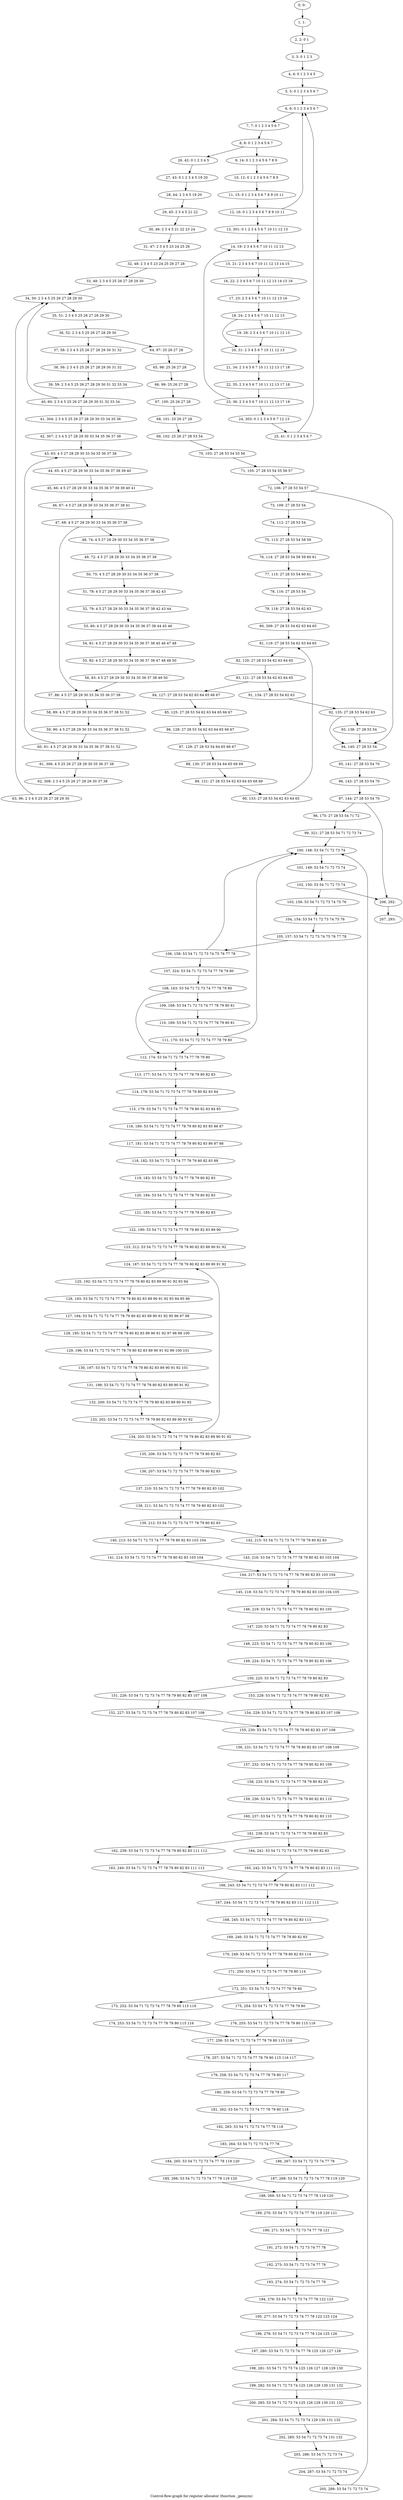 digraph G {
graph [label="Control-flow-graph for register allocator (function _gensym)"]
0[label="0, 0: "];
1[label="1, 1: "];
2[label="2, 2: 0 1 "];
3[label="3, 3: 0 1 2 3 "];
4[label="4, 4: 0 1 2 3 4 5 "];
5[label="5, 5: 0 1 2 3 4 5 6 7 "];
6[label="6, 6: 0 1 2 3 4 5 6 7 "];
7[label="7, 7: 0 1 2 3 4 5 6 7 "];
8[label="8, 8: 0 1 2 3 4 5 6 7 "];
9[label="9, 14: 0 1 2 3 4 5 6 7 8 9 "];
10[label="10, 12: 0 1 2 3 4 5 6 7 8 9 "];
11[label="11, 15: 0 1 2 3 4 5 6 7 8 9 10 11 "];
12[label="12, 16: 0 1 2 3 4 5 6 7 8 9 10 11 "];
13[label="13, 301: 0 1 2 3 4 5 6 7 10 11 12 13 "];
14[label="14, 19: 2 3 4 5 6 7 10 11 12 13 "];
15[label="15, 21: 2 3 4 5 6 7 10 11 12 13 14 15 "];
16[label="16, 22: 2 3 4 5 6 7 10 11 12 13 14 15 16 "];
17[label="17, 23: 2 3 4 5 6 7 10 11 12 13 16 "];
18[label="18, 24: 2 3 4 5 6 7 10 11 12 13 "];
19[label="19, 28: 2 3 4 5 6 7 10 11 12 13 "];
20[label="20, 31: 2 3 4 5 6 7 10 11 12 13 "];
21[label="21, 34: 2 3 4 5 6 7 10 11 12 13 17 18 "];
22[label="22, 35: 2 3 4 5 6 7 10 11 12 13 17 18 "];
23[label="23, 36: 2 3 4 5 6 7 10 11 12 13 17 18 "];
24[label="24, 303: 0 1 2 3 4 5 6 7 12 13 "];
25[label="25, 41: 0 1 2 3 4 5 6 7 "];
26[label="26, 42: 0 1 2 3 4 5 "];
27[label="27, 43: 0 1 2 3 4 5 19 20 "];
28[label="28, 44: 2 3 4 5 19 20 "];
29[label="29, 45: 2 3 4 5 21 22 "];
30[label="30, 46: 2 3 4 5 21 22 23 24 "];
31[label="31, 47: 2 3 4 5 23 24 25 26 "];
32[label="32, 48: 2 3 4 5 23 24 25 26 27 28 "];
33[label="33, 49: 2 3 4 5 25 26 27 28 29 30 "];
34[label="34, 50: 2 3 4 5 25 26 27 28 29 30 "];
35[label="35, 51: 2 3 4 5 25 26 27 28 29 30 "];
36[label="36, 52: 2 3 4 5 25 26 27 28 29 30 "];
37[label="37, 58: 2 3 4 5 25 26 27 28 29 30 31 32 "];
38[label="38, 56: 2 3 4 5 25 26 27 28 29 30 31 32 "];
39[label="39, 59: 2 3 4 5 25 26 27 28 29 30 31 32 33 34 "];
40[label="40, 60: 2 3 4 5 25 26 27 28 29 30 31 32 33 34 "];
41[label="41, 304: 2 3 4 5 25 26 27 28 29 30 33 34 35 36 "];
42[label="42, 307: 2 3 4 5 27 28 29 30 33 34 35 36 37 38 "];
43[label="43, 63: 4 5 27 28 29 30 33 34 35 36 37 38 "];
44[label="44, 65: 4 5 27 28 29 30 33 34 35 36 37 38 39 40 "];
45[label="45, 66: 4 5 27 28 29 30 33 34 35 36 37 38 39 40 41 "];
46[label="46, 67: 4 5 27 28 29 30 33 34 35 36 37 38 41 "];
47[label="47, 68: 4 5 27 28 29 30 33 34 35 36 37 38 "];
48[label="48, 74: 4 5 27 28 29 30 33 34 35 36 37 38 "];
49[label="49, 72: 4 5 27 28 29 30 33 34 35 36 37 38 "];
50[label="50, 75: 4 5 27 28 29 30 33 34 35 36 37 38 "];
51[label="51, 78: 4 5 27 28 29 30 33 34 35 36 37 38 42 43 "];
52[label="52, 79: 4 5 27 28 29 30 33 34 35 36 37 38 42 43 44 "];
53[label="53, 80: 4 5 27 28 29 30 33 34 35 36 37 38 44 45 46 "];
54[label="54, 81: 4 5 27 28 29 30 33 34 35 36 37 38 45 46 47 48 "];
55[label="55, 82: 4 5 27 28 29 30 33 34 35 36 37 38 47 48 49 50 "];
56[label="56, 83: 4 5 27 28 29 30 33 34 35 36 37 38 49 50 "];
57[label="57, 86: 4 5 27 28 29 30 33 34 35 36 37 38 "];
58[label="58, 89: 4 5 27 28 29 30 33 34 35 36 37 38 51 52 "];
59[label="59, 90: 4 5 27 28 29 30 33 34 35 36 37 38 51 52 "];
60[label="60, 91: 4 5 27 28 29 30 33 34 35 36 37 38 51 52 "];
61[label="61, 306: 4 5 25 26 27 28 29 30 35 36 37 38 "];
62[label="62, 308: 2 3 4 5 25 26 27 28 29 30 37 38 "];
63[label="63, 96: 2 3 4 5 25 26 27 28 29 30 "];
64[label="64, 97: 25 26 27 28 "];
65[label="65, 98: 25 26 27 28 "];
66[label="66, 99: 25 26 27 28 "];
67[label="67, 100: 25 26 27 28 "];
68[label="68, 101: 25 26 27 28 "];
69[label="69, 102: 25 26 27 28 53 54 "];
70[label="70, 103: 27 28 53 54 55 56 "];
71[label="71, 105: 27 28 53 54 55 56 57 "];
72[label="72, 106: 27 28 53 54 57 "];
73[label="73, 109: 27 28 53 54 "];
74[label="74, 112: 27 28 53 54 "];
75[label="75, 113: 27 28 53 54 58 59 "];
76[label="76, 114: 27 28 53 54 58 59 60 61 "];
77[label="77, 115: 27 28 53 54 60 61 "];
78[label="78, 116: 27 28 53 54 "];
79[label="79, 118: 27 28 53 54 62 63 "];
80[label="80, 309: 27 28 53 54 62 63 64 65 "];
81[label="81, 119: 27 28 53 54 62 63 64 65 "];
82[label="82, 120: 27 28 53 54 62 63 64 65 "];
83[label="83, 121: 27 28 53 54 62 63 64 65 "];
84[label="84, 127: 27 28 53 54 62 63 64 65 66 67 "];
85[label="85, 125: 27 28 53 54 62 63 64 65 66 67 "];
86[label="86, 128: 27 28 53 54 62 63 64 65 66 67 "];
87[label="87, 129: 27 28 53 54 64 65 66 67 "];
88[label="88, 130: 27 28 53 54 64 65 68 69 "];
89[label="89, 131: 27 28 53 54 62 63 64 65 68 69 "];
90[label="90, 133: 27 28 53 54 62 63 64 65 "];
91[label="91, 134: 27 28 53 54 62 63 "];
92[label="92, 135: 27 28 53 54 62 63 "];
93[label="93, 138: 27 28 53 54 "];
94[label="94, 140: 27 28 53 54 "];
95[label="95, 141: 27 28 53 54 70 "];
96[label="96, 143: 27 28 53 54 70 "];
97[label="97, 144: 27 28 53 54 70 "];
98[label="98, 175: 27 28 53 54 71 72 "];
99[label="99, 321: 27 28 53 54 71 72 73 74 "];
100[label="100, 148: 53 54 71 72 73 74 "];
101[label="101, 149: 53 54 71 72 73 74 "];
102[label="102, 150: 53 54 71 72 73 74 "];
103[label="103, 156: 53 54 71 72 73 74 75 76 "];
104[label="104, 154: 53 54 71 72 73 74 75 76 "];
105[label="105, 157: 53 54 71 72 73 74 75 76 77 78 "];
106[label="106, 158: 53 54 71 72 73 74 75 76 77 78 "];
107[label="107, 324: 53 54 71 72 73 74 77 78 79 80 "];
108[label="108, 163: 53 54 71 72 73 74 77 78 79 80 "];
109[label="109, 168: 53 54 71 72 73 74 77 78 79 80 81 "];
110[label="110, 169: 53 54 71 72 73 74 77 78 79 80 81 "];
111[label="111, 170: 53 54 71 72 73 74 77 78 79 80 "];
112[label="112, 174: 53 54 71 72 73 74 77 78 79 80 "];
113[label="113, 177: 53 54 71 72 73 74 77 78 79 80 82 83 "];
114[label="114, 178: 53 54 71 72 73 74 77 78 79 80 82 83 84 "];
115[label="115, 179: 53 54 71 72 73 74 77 78 79 80 82 83 84 85 "];
116[label="116, 180: 53 54 71 72 73 74 77 78 79 80 82 83 85 86 87 "];
117[label="117, 181: 53 54 71 72 73 74 77 78 79 80 82 83 86 87 88 "];
118[label="118, 182: 53 54 71 72 73 74 77 78 79 80 82 83 88 "];
119[label="119, 183: 53 54 71 72 73 74 77 78 79 80 82 83 "];
120[label="120, 184: 53 54 71 72 73 74 77 78 79 80 82 83 "];
121[label="121, 185: 53 54 71 72 73 74 77 78 79 80 82 83 "];
122[label="122, 190: 53 54 71 72 73 74 77 78 79 80 82 83 89 90 "];
123[label="123, 312: 53 54 71 72 73 74 77 78 79 80 82 83 89 90 91 92 "];
124[label="124, 187: 53 54 71 72 73 74 77 78 79 80 82 83 89 90 91 92 "];
125[label="125, 192: 53 54 71 72 73 74 77 78 79 80 82 83 89 90 91 92 93 94 "];
126[label="126, 193: 53 54 71 72 73 74 77 78 79 80 82 83 89 90 91 92 93 94 95 96 "];
127[label="127, 194: 53 54 71 72 73 74 77 78 79 80 82 83 89 90 91 92 95 96 97 98 "];
128[label="128, 195: 53 54 71 72 73 74 77 78 79 80 82 83 89 90 91 92 97 98 99 100 "];
129[label="129, 196: 53 54 71 72 73 74 77 78 79 80 82 83 89 90 91 92 99 100 101 "];
130[label="130, 197: 53 54 71 72 73 74 77 78 79 80 82 83 89 90 91 92 101 "];
131[label="131, 198: 53 54 71 72 73 74 77 78 79 80 82 83 89 90 91 92 "];
132[label="132, 200: 53 54 71 72 73 74 77 78 79 80 82 83 89 90 91 92 "];
133[label="133, 202: 53 54 71 72 73 74 77 78 79 80 82 83 89 90 91 92 "];
134[label="134, 203: 53 54 71 72 73 74 77 78 79 80 82 83 89 90 91 92 "];
135[label="135, 206: 53 54 71 72 73 74 77 78 79 80 82 83 "];
136[label="136, 207: 53 54 71 72 73 74 77 78 79 80 82 83 "];
137[label="137, 210: 53 54 71 72 73 74 77 78 79 80 82 83 102 "];
138[label="138, 211: 53 54 71 72 73 74 77 78 79 80 82 83 102 "];
139[label="139, 212: 53 54 71 72 73 74 77 78 79 80 82 83 "];
140[label="140, 213: 53 54 71 72 73 74 77 78 79 80 82 83 103 104 "];
141[label="141, 214: 53 54 71 72 73 74 77 78 79 80 82 83 103 104 "];
142[label="142, 215: 53 54 71 72 73 74 77 78 79 80 82 83 "];
143[label="143, 216: 53 54 71 72 73 74 77 78 79 80 82 83 103 104 "];
144[label="144, 217: 53 54 71 72 73 74 77 78 79 80 82 83 103 104 "];
145[label="145, 218: 53 54 71 72 73 74 77 78 79 80 82 83 103 104 105 "];
146[label="146, 219: 53 54 71 72 73 74 77 78 79 80 82 83 105 "];
147[label="147, 220: 53 54 71 72 73 74 77 78 79 80 82 83 "];
148[label="148, 223: 53 54 71 72 73 74 77 78 79 80 82 83 106 "];
149[label="149, 224: 53 54 71 72 73 74 77 78 79 80 82 83 106 "];
150[label="150, 225: 53 54 71 72 73 74 77 78 79 80 82 83 "];
151[label="151, 226: 53 54 71 72 73 74 77 78 79 80 82 83 107 108 "];
152[label="152, 227: 53 54 71 72 73 74 77 78 79 80 82 83 107 108 "];
153[label="153, 228: 53 54 71 72 73 74 77 78 79 80 82 83 "];
154[label="154, 229: 53 54 71 72 73 74 77 78 79 80 82 83 107 108 "];
155[label="155, 230: 53 54 71 72 73 74 77 78 79 80 82 83 107 108 "];
156[label="156, 231: 53 54 71 72 73 74 77 78 79 80 82 83 107 108 109 "];
157[label="157, 232: 53 54 71 72 73 74 77 78 79 80 82 83 109 "];
158[label="158, 233: 53 54 71 72 73 74 77 78 79 80 82 83 "];
159[label="159, 236: 53 54 71 72 73 74 77 78 79 80 82 83 110 "];
160[label="160, 237: 53 54 71 72 73 74 77 78 79 80 82 83 110 "];
161[label="161, 238: 53 54 71 72 73 74 77 78 79 80 82 83 "];
162[label="162, 239: 53 54 71 72 73 74 77 78 79 80 82 83 111 112 "];
163[label="163, 240: 53 54 71 72 73 74 77 78 79 80 82 83 111 112 "];
164[label="164, 241: 53 54 71 72 73 74 77 78 79 80 82 83 "];
165[label="165, 242: 53 54 71 72 73 74 77 78 79 80 82 83 111 112 "];
166[label="166, 243: 53 54 71 72 73 74 77 78 79 80 82 83 111 112 "];
167[label="167, 244: 53 54 71 72 73 74 77 78 79 80 82 83 111 112 113 "];
168[label="168, 245: 53 54 71 72 73 74 77 78 79 80 82 83 113 "];
169[label="169, 246: 53 54 71 72 73 74 77 78 79 80 82 83 "];
170[label="170, 249: 53 54 71 72 73 74 77 78 79 80 82 83 114 "];
171[label="171, 250: 53 54 71 72 73 74 77 78 79 80 114 "];
172[label="172, 251: 53 54 71 72 73 74 77 78 79 80 "];
173[label="173, 252: 53 54 71 72 73 74 77 78 79 80 115 116 "];
174[label="174, 253: 53 54 71 72 73 74 77 78 79 80 115 116 "];
175[label="175, 254: 53 54 71 72 73 74 77 78 79 80 "];
176[label="176, 255: 53 54 71 72 73 74 77 78 79 80 115 116 "];
177[label="177, 256: 53 54 71 72 73 74 77 78 79 80 115 116 "];
178[label="178, 257: 53 54 71 72 73 74 77 78 79 80 115 116 117 "];
179[label="179, 258: 53 54 71 72 73 74 77 78 79 80 117 "];
180[label="180, 259: 53 54 71 72 73 74 77 78 79 80 "];
181[label="181, 262: 53 54 71 72 73 74 77 78 79 80 118 "];
182[label="182, 263: 53 54 71 72 73 74 77 78 118 "];
183[label="183, 264: 53 54 71 72 73 74 77 78 "];
184[label="184, 265: 53 54 71 72 73 74 77 78 119 120 "];
185[label="185, 266: 53 54 71 72 73 74 77 78 119 120 "];
186[label="186, 267: 53 54 71 72 73 74 77 78 "];
187[label="187, 268: 53 54 71 72 73 74 77 78 119 120 "];
188[label="188, 269: 53 54 71 72 73 74 77 78 119 120 "];
189[label="189, 270: 53 54 71 72 73 74 77 78 119 120 121 "];
190[label="190, 271: 53 54 71 72 73 74 77 78 121 "];
191[label="191, 272: 53 54 71 72 73 74 77 78 "];
192[label="192, 273: 53 54 71 72 73 74 77 78 "];
193[label="193, 274: 53 54 71 72 73 74 77 78 "];
194[label="194, 276: 53 54 71 72 73 74 77 78 122 123 "];
195[label="195, 277: 53 54 71 72 73 74 77 78 122 123 124 "];
196[label="196, 278: 53 54 71 72 73 74 77 78 124 125 126 "];
197[label="197, 280: 53 54 71 72 73 74 77 78 125 126 127 128 "];
198[label="198, 281: 53 54 71 72 73 74 125 126 127 128 129 130 "];
199[label="199, 282: 53 54 71 72 73 74 125 126 129 130 131 132 "];
200[label="200, 283: 53 54 71 72 73 74 125 126 129 130 131 132 "];
201[label="201, 284: 53 54 71 72 73 74 129 130 131 132 "];
202[label="202, 285: 53 54 71 72 73 74 131 132 "];
203[label="203, 286: 53 54 71 72 73 74 "];
204[label="204, 287: 53 54 71 72 73 74 "];
205[label="205, 289: 53 54 71 72 73 74 "];
206[label="206, 292: "];
207[label="207, 293: "];
0->1 ;
1->2 ;
2->3 ;
3->4 ;
4->5 ;
5->6 ;
6->7 ;
7->8 ;
8->9 ;
8->26 ;
9->10 ;
10->11 ;
11->12 ;
12->13 ;
12->6 ;
13->14 ;
14->15 ;
15->16 ;
16->17 ;
17->18 ;
18->19 ;
18->20 ;
19->20 ;
20->21 ;
21->22 ;
22->23 ;
23->24 ;
23->14 ;
24->25 ;
25->6 ;
26->27 ;
27->28 ;
28->29 ;
29->30 ;
30->31 ;
31->32 ;
32->33 ;
33->34 ;
34->35 ;
35->36 ;
36->37 ;
36->64 ;
37->38 ;
38->39 ;
39->40 ;
40->41 ;
40->34 ;
41->42 ;
42->43 ;
43->44 ;
44->45 ;
45->46 ;
46->47 ;
47->48 ;
47->57 ;
48->49 ;
49->50 ;
50->51 ;
51->52 ;
52->53 ;
53->54 ;
54->55 ;
55->56 ;
56->57 ;
57->58 ;
58->59 ;
59->60 ;
60->61 ;
60->43 ;
61->62 ;
62->63 ;
63->34 ;
64->65 ;
65->66 ;
66->67 ;
67->68 ;
68->69 ;
69->70 ;
70->71 ;
71->72 ;
72->73 ;
72->94 ;
73->74 ;
74->75 ;
75->76 ;
76->77 ;
77->78 ;
78->79 ;
79->80 ;
80->81 ;
81->82 ;
82->83 ;
83->84 ;
83->91 ;
84->85 ;
85->86 ;
86->87 ;
87->88 ;
88->89 ;
89->90 ;
90->81 ;
91->92 ;
92->93 ;
92->94 ;
93->94 ;
94->95 ;
95->96 ;
96->97 ;
97->98 ;
97->206 ;
98->99 ;
99->100 ;
100->101 ;
101->102 ;
102->103 ;
102->206 ;
103->104 ;
104->105 ;
105->106 ;
106->107 ;
106->100 ;
107->108 ;
108->109 ;
108->112 ;
109->110 ;
110->111 ;
111->112 ;
111->100 ;
112->113 ;
113->114 ;
114->115 ;
115->116 ;
116->117 ;
117->118 ;
118->119 ;
119->120 ;
120->121 ;
121->122 ;
122->123 ;
123->124 ;
124->125 ;
125->126 ;
126->127 ;
127->128 ;
128->129 ;
129->130 ;
130->131 ;
131->132 ;
132->133 ;
133->134 ;
134->135 ;
134->124 ;
135->136 ;
136->137 ;
137->138 ;
138->139 ;
139->140 ;
139->142 ;
140->141 ;
141->144 ;
142->143 ;
143->144 ;
144->145 ;
145->146 ;
146->147 ;
147->148 ;
148->149 ;
149->150 ;
150->151 ;
150->153 ;
151->152 ;
152->155 ;
153->154 ;
154->155 ;
155->156 ;
156->157 ;
157->158 ;
158->159 ;
159->160 ;
160->161 ;
161->162 ;
161->164 ;
162->163 ;
163->166 ;
164->165 ;
165->166 ;
166->167 ;
167->168 ;
168->169 ;
169->170 ;
170->171 ;
171->172 ;
172->173 ;
172->175 ;
173->174 ;
174->177 ;
175->176 ;
176->177 ;
177->178 ;
178->179 ;
179->180 ;
180->181 ;
181->182 ;
182->183 ;
183->184 ;
183->186 ;
184->185 ;
185->188 ;
186->187 ;
187->188 ;
188->189 ;
189->190 ;
190->191 ;
191->192 ;
192->193 ;
193->194 ;
194->195 ;
195->196 ;
196->197 ;
197->198 ;
198->199 ;
199->200 ;
200->201 ;
201->202 ;
202->203 ;
203->204 ;
204->205 ;
205->100 ;
206->207 ;
}
